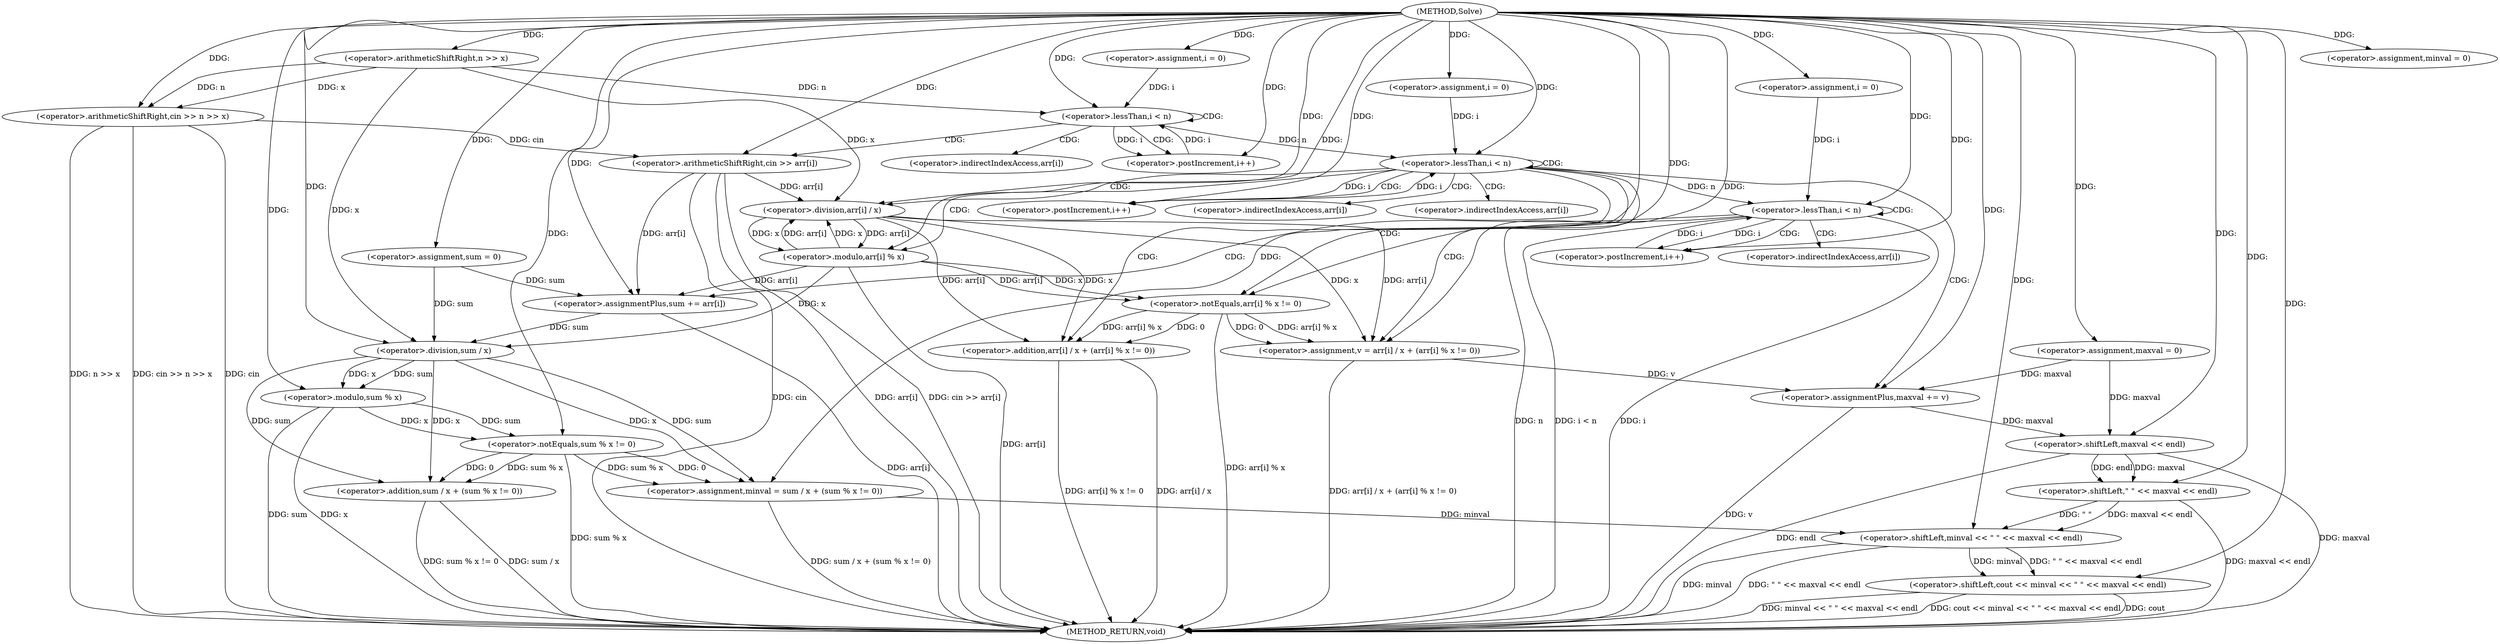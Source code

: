 digraph "Solve" {  
"1000850" [label = "(METHOD,Solve)" ]
"1000953" [label = "(METHOD_RETURN,void)" ]
"1000854" [label = "(<operator>.arithmeticShiftRight,cin >> n >> x)" ]
"1000876" [label = "(<operator>.assignment,maxval = 0)" ]
"1000910" [label = "(<operator>.assignment,sum = 0)" ]
"1000930" [label = "(<operator>.assignment,minval = 0)" ]
"1000933" [label = "(<operator>.assignment,minval = sum / x + (sum % x != 0))" ]
"1000944" [label = "(<operator>.shiftLeft,cout << minval << \" \" << maxval << endl)" ]
"1000862" [label = "(<operator>.assignment,i = 0)" ]
"1000865" [label = "(<operator>.lessThan,i < n)" ]
"1000868" [label = "(<operator>.postIncrement,i++)" ]
"1000870" [label = "(<operator>.arithmeticShiftRight,cin >> arr[i])" ]
"1000881" [label = "(<operator>.assignment,i = 0)" ]
"1000884" [label = "(<operator>.lessThan,i < n)" ]
"1000887" [label = "(<operator>.postIncrement,i++)" ]
"1000915" [label = "(<operator>.assignment,i = 0)" ]
"1000918" [label = "(<operator>.lessThan,i < n)" ]
"1000921" [label = "(<operator>.postIncrement,i++)" ]
"1000856" [label = "(<operator>.arithmeticShiftRight,n >> x)" ]
"1000891" [label = "(<operator>.assignment,v = arr[i] / x + (arr[i] % x != 0))" ]
"1000906" [label = "(<operator>.assignmentPlus,maxval += v)" ]
"1000924" [label = "(<operator>.assignmentPlus,sum += arr[i])" ]
"1000935" [label = "(<operator>.addition,sum / x + (sum % x != 0))" ]
"1000946" [label = "(<operator>.shiftLeft,minval << \" \" << maxval << endl)" ]
"1000936" [label = "(<operator>.division,sum / x)" ]
"1000939" [label = "(<operator>.notEquals,sum % x != 0)" ]
"1000948" [label = "(<operator>.shiftLeft,\" \" << maxval << endl)" ]
"1000893" [label = "(<operator>.addition,arr[i] / x + (arr[i] % x != 0))" ]
"1000940" [label = "(<operator>.modulo,sum % x)" ]
"1000950" [label = "(<operator>.shiftLeft,maxval << endl)" ]
"1000894" [label = "(<operator>.division,arr[i] / x)" ]
"1000899" [label = "(<operator>.notEquals,arr[i] % x != 0)" ]
"1000900" [label = "(<operator>.modulo,arr[i] % x)" ]
"1000872" [label = "(<operator>.indirectIndexAccess,arr[i])" ]
"1000926" [label = "(<operator>.indirectIndexAccess,arr[i])" ]
"1000895" [label = "(<operator>.indirectIndexAccess,arr[i])" ]
"1000901" [label = "(<operator>.indirectIndexAccess,arr[i])" ]
  "1000854" -> "1000953"  [ label = "DDG: cin"] 
  "1000854" -> "1000953"  [ label = "DDG: n >> x"] 
  "1000854" -> "1000953"  [ label = "DDG: cin >> n >> x"] 
  "1000918" -> "1000953"  [ label = "DDG: i"] 
  "1000918" -> "1000953"  [ label = "DDG: n"] 
  "1000918" -> "1000953"  [ label = "DDG: i < n"] 
  "1000935" -> "1000953"  [ label = "DDG: sum / x"] 
  "1000940" -> "1000953"  [ label = "DDG: sum"] 
  "1000940" -> "1000953"  [ label = "DDG: x"] 
  "1000939" -> "1000953"  [ label = "DDG: sum % x"] 
  "1000935" -> "1000953"  [ label = "DDG: sum % x != 0"] 
  "1000933" -> "1000953"  [ label = "DDG: sum / x + (sum % x != 0)"] 
  "1000946" -> "1000953"  [ label = "DDG: minval"] 
  "1000950" -> "1000953"  [ label = "DDG: maxval"] 
  "1000948" -> "1000953"  [ label = "DDG: maxval << endl"] 
  "1000946" -> "1000953"  [ label = "DDG: \" \" << maxval << endl"] 
  "1000944" -> "1000953"  [ label = "DDG: minval << \" \" << maxval << endl"] 
  "1000944" -> "1000953"  [ label = "DDG: cout << minval << \" \" << maxval << endl"] 
  "1000924" -> "1000953"  [ label = "DDG: arr[i]"] 
  "1000893" -> "1000953"  [ label = "DDG: arr[i] / x"] 
  "1000900" -> "1000953"  [ label = "DDG: arr[i]"] 
  "1000899" -> "1000953"  [ label = "DDG: arr[i] % x"] 
  "1000893" -> "1000953"  [ label = "DDG: arr[i] % x != 0"] 
  "1000891" -> "1000953"  [ label = "DDG: arr[i] / x + (arr[i] % x != 0)"] 
  "1000906" -> "1000953"  [ label = "DDG: v"] 
  "1000870" -> "1000953"  [ label = "DDG: cin"] 
  "1000870" -> "1000953"  [ label = "DDG: arr[i]"] 
  "1000870" -> "1000953"  [ label = "DDG: cin >> arr[i]"] 
  "1000944" -> "1000953"  [ label = "DDG: cout"] 
  "1000950" -> "1000953"  [ label = "DDG: endl"] 
  "1000850" -> "1000876"  [ label = "DDG: "] 
  "1000850" -> "1000910"  [ label = "DDG: "] 
  "1000850" -> "1000930"  [ label = "DDG: "] 
  "1000939" -> "1000933"  [ label = "DDG: 0"] 
  "1000939" -> "1000933"  [ label = "DDG: sum % x"] 
  "1000936" -> "1000933"  [ label = "DDG: sum"] 
  "1000936" -> "1000933"  [ label = "DDG: x"] 
  "1000850" -> "1000854"  [ label = "DDG: "] 
  "1000856" -> "1000854"  [ label = "DDG: x"] 
  "1000856" -> "1000854"  [ label = "DDG: n"] 
  "1000850" -> "1000862"  [ label = "DDG: "] 
  "1000850" -> "1000881"  [ label = "DDG: "] 
  "1000850" -> "1000915"  [ label = "DDG: "] 
  "1000850" -> "1000933"  [ label = "DDG: "] 
  "1000850" -> "1000944"  [ label = "DDG: "] 
  "1000946" -> "1000944"  [ label = "DDG: minval"] 
  "1000946" -> "1000944"  [ label = "DDG: \" \" << maxval << endl"] 
  "1000850" -> "1000856"  [ label = "DDG: "] 
  "1000862" -> "1000865"  [ label = "DDG: i"] 
  "1000868" -> "1000865"  [ label = "DDG: i"] 
  "1000850" -> "1000865"  [ label = "DDG: "] 
  "1000856" -> "1000865"  [ label = "DDG: n"] 
  "1000865" -> "1000868"  [ label = "DDG: i"] 
  "1000850" -> "1000868"  [ label = "DDG: "] 
  "1000854" -> "1000870"  [ label = "DDG: cin"] 
  "1000850" -> "1000870"  [ label = "DDG: "] 
  "1000881" -> "1000884"  [ label = "DDG: i"] 
  "1000887" -> "1000884"  [ label = "DDG: i"] 
  "1000850" -> "1000884"  [ label = "DDG: "] 
  "1000865" -> "1000884"  [ label = "DDG: n"] 
  "1000884" -> "1000887"  [ label = "DDG: i"] 
  "1000850" -> "1000887"  [ label = "DDG: "] 
  "1000894" -> "1000891"  [ label = "DDG: x"] 
  "1000894" -> "1000891"  [ label = "DDG: arr[i]"] 
  "1000899" -> "1000891"  [ label = "DDG: 0"] 
  "1000899" -> "1000891"  [ label = "DDG: arr[i] % x"] 
  "1000891" -> "1000906"  [ label = "DDG: v"] 
  "1000850" -> "1000906"  [ label = "DDG: "] 
  "1000915" -> "1000918"  [ label = "DDG: i"] 
  "1000921" -> "1000918"  [ label = "DDG: i"] 
  "1000850" -> "1000918"  [ label = "DDG: "] 
  "1000884" -> "1000918"  [ label = "DDG: n"] 
  "1000918" -> "1000921"  [ label = "DDG: i"] 
  "1000850" -> "1000921"  [ label = "DDG: "] 
  "1000900" -> "1000924"  [ label = "DDG: arr[i]"] 
  "1000870" -> "1000924"  [ label = "DDG: arr[i]"] 
  "1000936" -> "1000935"  [ label = "DDG: sum"] 
  "1000936" -> "1000935"  [ label = "DDG: x"] 
  "1000939" -> "1000935"  [ label = "DDG: 0"] 
  "1000939" -> "1000935"  [ label = "DDG: sum % x"] 
  "1000933" -> "1000946"  [ label = "DDG: minval"] 
  "1000850" -> "1000946"  [ label = "DDG: "] 
  "1000948" -> "1000946"  [ label = "DDG: \" \""] 
  "1000948" -> "1000946"  [ label = "DDG: maxval << endl"] 
  "1000850" -> "1000891"  [ label = "DDG: "] 
  "1000876" -> "1000906"  [ label = "DDG: maxval"] 
  "1000910" -> "1000924"  [ label = "DDG: sum"] 
  "1000850" -> "1000924"  [ label = "DDG: "] 
  "1000910" -> "1000936"  [ label = "DDG: sum"] 
  "1000924" -> "1000936"  [ label = "DDG: sum"] 
  "1000850" -> "1000936"  [ label = "DDG: "] 
  "1000856" -> "1000936"  [ label = "DDG: x"] 
  "1000900" -> "1000936"  [ label = "DDG: x"] 
  "1000940" -> "1000939"  [ label = "DDG: sum"] 
  "1000940" -> "1000939"  [ label = "DDG: x"] 
  "1000850" -> "1000939"  [ label = "DDG: "] 
  "1000850" -> "1000948"  [ label = "DDG: "] 
  "1000950" -> "1000948"  [ label = "DDG: endl"] 
  "1000950" -> "1000948"  [ label = "DDG: maxval"] 
  "1000894" -> "1000893"  [ label = "DDG: x"] 
  "1000894" -> "1000893"  [ label = "DDG: arr[i]"] 
  "1000899" -> "1000893"  [ label = "DDG: 0"] 
  "1000899" -> "1000893"  [ label = "DDG: arr[i] % x"] 
  "1000936" -> "1000940"  [ label = "DDG: sum"] 
  "1000850" -> "1000940"  [ label = "DDG: "] 
  "1000936" -> "1000940"  [ label = "DDG: x"] 
  "1000876" -> "1000950"  [ label = "DDG: maxval"] 
  "1000906" -> "1000950"  [ label = "DDG: maxval"] 
  "1000850" -> "1000950"  [ label = "DDG: "] 
  "1000900" -> "1000894"  [ label = "DDG: arr[i]"] 
  "1000870" -> "1000894"  [ label = "DDG: arr[i]"] 
  "1000856" -> "1000894"  [ label = "DDG: x"] 
  "1000900" -> "1000894"  [ label = "DDG: x"] 
  "1000850" -> "1000894"  [ label = "DDG: "] 
  "1000900" -> "1000899"  [ label = "DDG: arr[i]"] 
  "1000900" -> "1000899"  [ label = "DDG: x"] 
  "1000850" -> "1000899"  [ label = "DDG: "] 
  "1000894" -> "1000900"  [ label = "DDG: arr[i]"] 
  "1000894" -> "1000900"  [ label = "DDG: x"] 
  "1000850" -> "1000900"  [ label = "DDG: "] 
  "1000865" -> "1000872"  [ label = "CDG: "] 
  "1000865" -> "1000868"  [ label = "CDG: "] 
  "1000865" -> "1000870"  [ label = "CDG: "] 
  "1000865" -> "1000865"  [ label = "CDG: "] 
  "1000884" -> "1000901"  [ label = "CDG: "] 
  "1000884" -> "1000895"  [ label = "CDG: "] 
  "1000884" -> "1000906"  [ label = "CDG: "] 
  "1000884" -> "1000894"  [ label = "CDG: "] 
  "1000884" -> "1000893"  [ label = "CDG: "] 
  "1000884" -> "1000884"  [ label = "CDG: "] 
  "1000884" -> "1000899"  [ label = "CDG: "] 
  "1000884" -> "1000900"  [ label = "CDG: "] 
  "1000884" -> "1000887"  [ label = "CDG: "] 
  "1000884" -> "1000891"  [ label = "CDG: "] 
  "1000918" -> "1000918"  [ label = "CDG: "] 
  "1000918" -> "1000924"  [ label = "CDG: "] 
  "1000918" -> "1000926"  [ label = "CDG: "] 
  "1000918" -> "1000921"  [ label = "CDG: "] 
}
